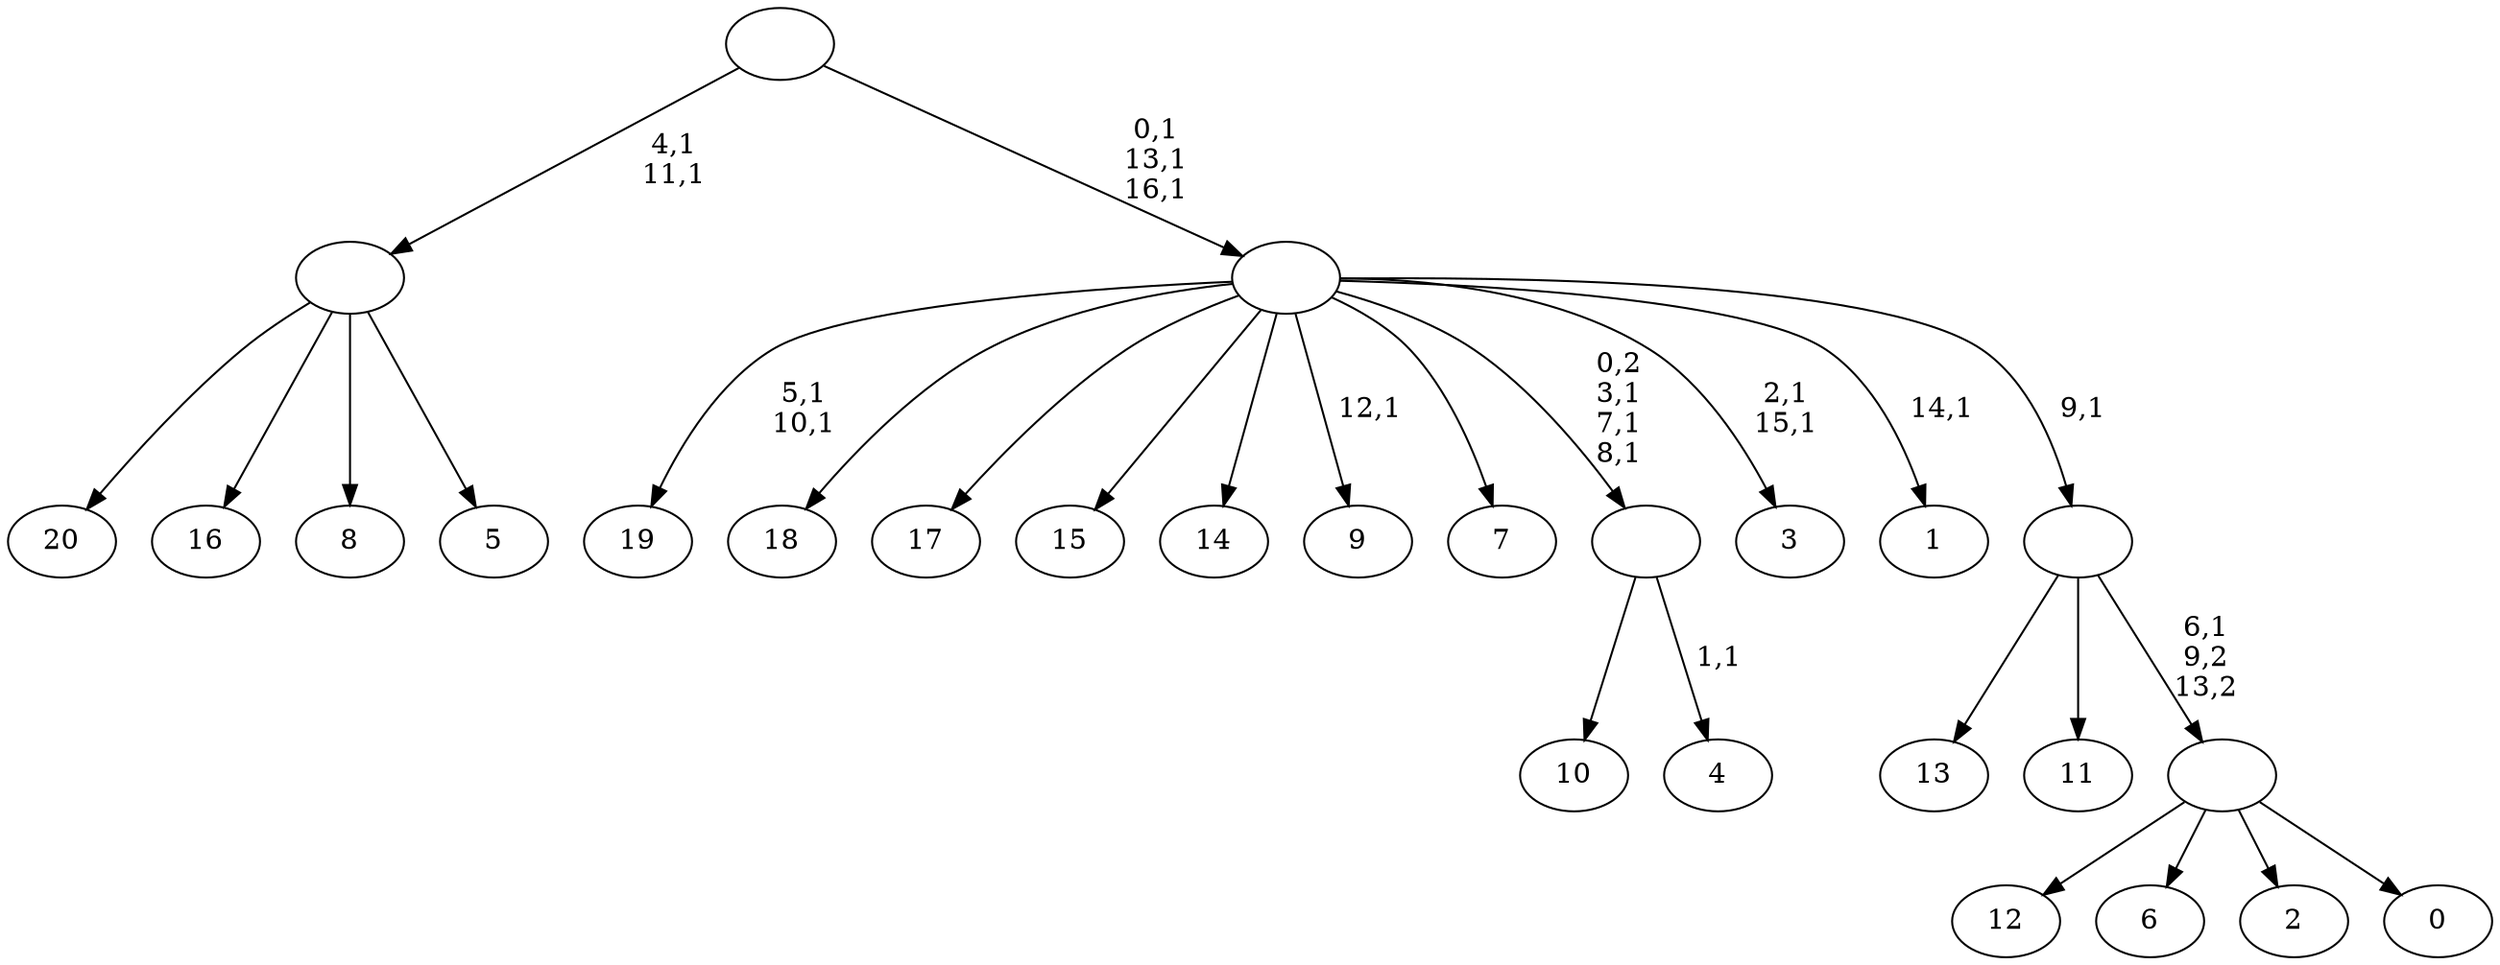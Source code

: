 digraph T {
	38 [label="20"]
	37 [label="19"]
	34 [label="18"]
	33 [label="17"]
	32 [label="16"]
	31 [label="15"]
	30 [label="14"]
	29 [label="13"]
	28 [label="12"]
	27 [label="11"]
	26 [label="10"]
	25 [label="9"]
	23 [label="8"]
	22 [label="7"]
	21 [label="6"]
	20 [label="5"]
	19 [label=""]
	17 [label="4"]
	15 [label=""]
	12 [label="3"]
	9 [label="2"]
	8 [label="1"]
	6 [label="0"]
	5 [label=""]
	4 [label=""]
	3 [label=""]
	0 [label=""]
	19 -> 38 [label=""]
	19 -> 32 [label=""]
	19 -> 23 [label=""]
	19 -> 20 [label=""]
	15 -> 17 [label="1,1"]
	15 -> 26 [label=""]
	5 -> 28 [label=""]
	5 -> 21 [label=""]
	5 -> 9 [label=""]
	5 -> 6 [label=""]
	4 -> 29 [label=""]
	4 -> 27 [label=""]
	4 -> 5 [label="6,1\n9,2\n13,2"]
	3 -> 8 [label="14,1"]
	3 -> 12 [label="2,1\n15,1"]
	3 -> 15 [label="0,2\n3,1\n7,1\n8,1"]
	3 -> 25 [label="12,1"]
	3 -> 37 [label="5,1\n10,1"]
	3 -> 34 [label=""]
	3 -> 33 [label=""]
	3 -> 31 [label=""]
	3 -> 30 [label=""]
	3 -> 22 [label=""]
	3 -> 4 [label="9,1"]
	0 -> 3 [label="0,1\n13,1\n16,1"]
	0 -> 19 [label="4,1\n11,1"]
}
